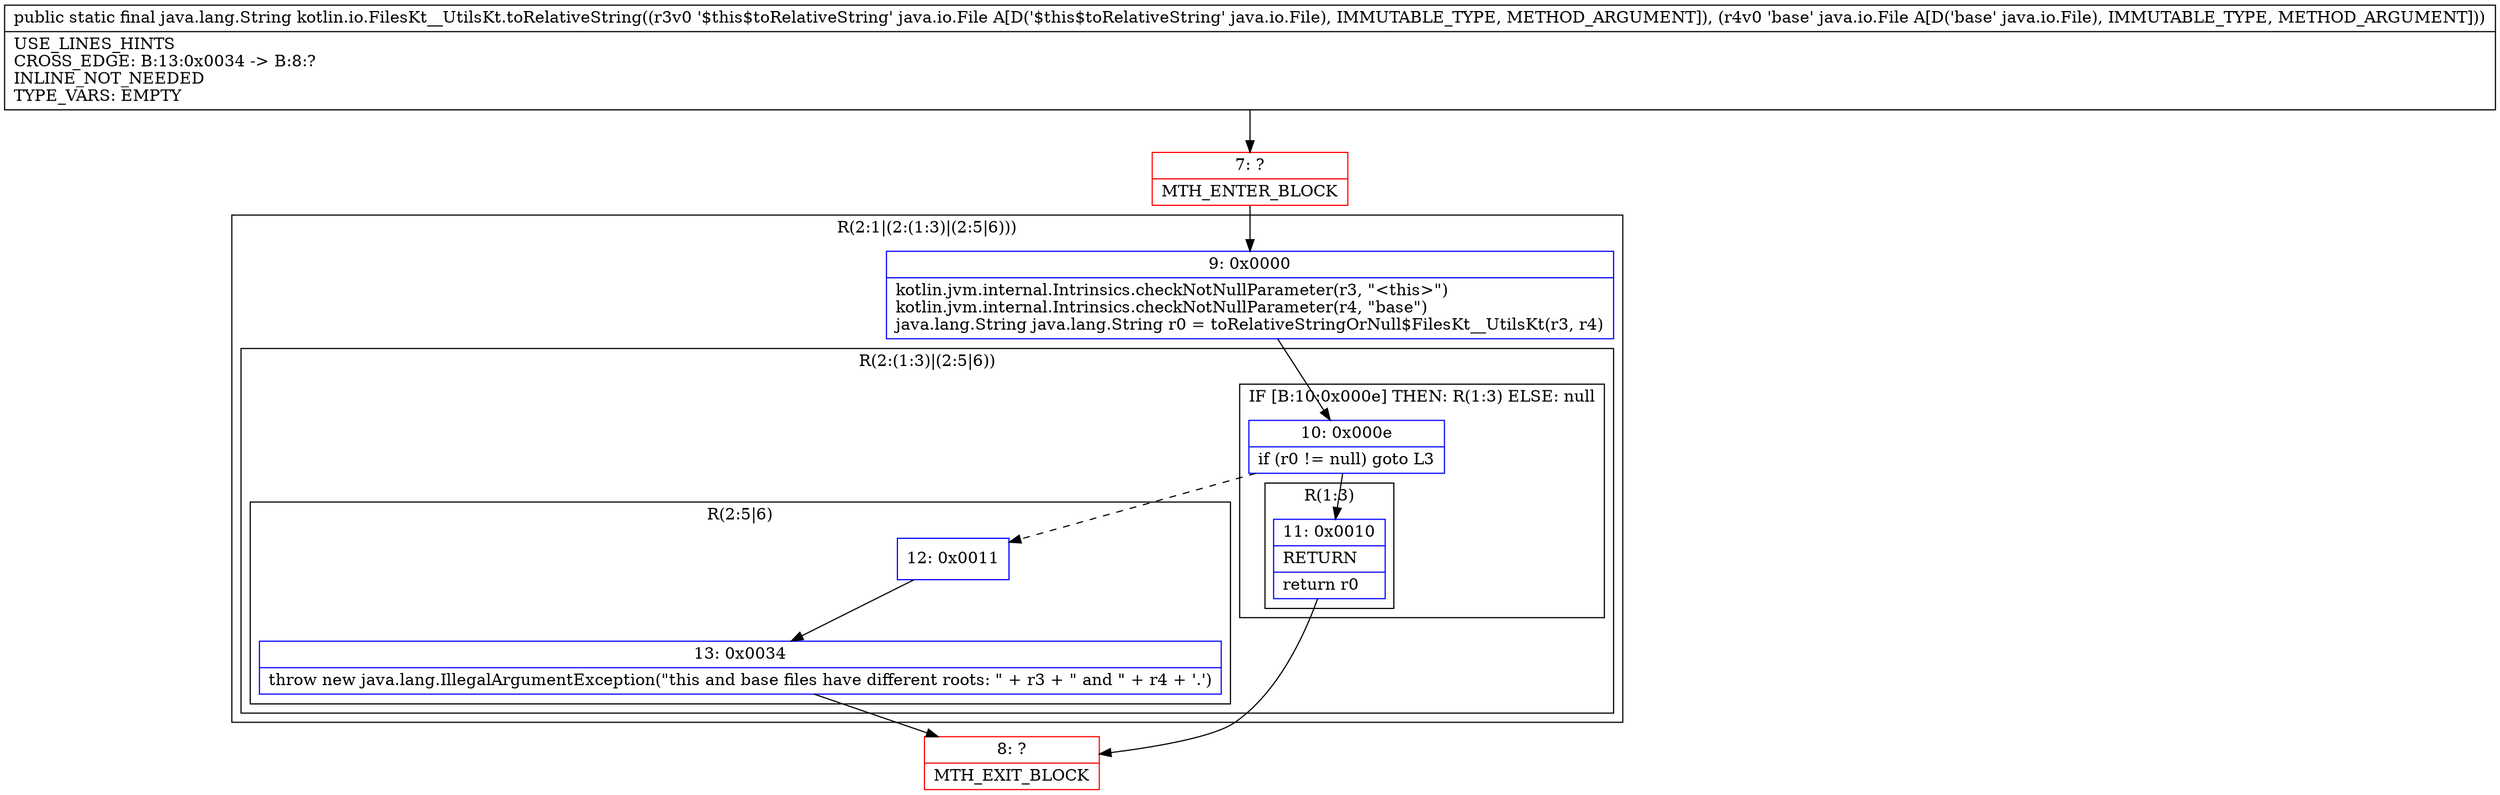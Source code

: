 digraph "CFG forkotlin.io.FilesKt__UtilsKt.toRelativeString(Ljava\/io\/File;Ljava\/io\/File;)Ljava\/lang\/String;" {
subgraph cluster_Region_1962706888 {
label = "R(2:1|(2:(1:3)|(2:5|6)))";
node [shape=record,color=blue];
Node_9 [shape=record,label="{9\:\ 0x0000|kotlin.jvm.internal.Intrinsics.checkNotNullParameter(r3, \"\<this\>\")\lkotlin.jvm.internal.Intrinsics.checkNotNullParameter(r4, \"base\")\ljava.lang.String java.lang.String r0 = toRelativeStringOrNull$FilesKt__UtilsKt(r3, r4)\l}"];
subgraph cluster_Region_478731770 {
label = "R(2:(1:3)|(2:5|6))";
node [shape=record,color=blue];
subgraph cluster_IfRegion_13575282 {
label = "IF [B:10:0x000e] THEN: R(1:3) ELSE: null";
node [shape=record,color=blue];
Node_10 [shape=record,label="{10\:\ 0x000e|if (r0 != null) goto L3\l}"];
subgraph cluster_Region_1550353753 {
label = "R(1:3)";
node [shape=record,color=blue];
Node_11 [shape=record,label="{11\:\ 0x0010|RETURN\l|return r0\l}"];
}
}
subgraph cluster_Region_871931572 {
label = "R(2:5|6)";
node [shape=record,color=blue];
Node_12 [shape=record,label="{12\:\ 0x0011}"];
Node_13 [shape=record,label="{13\:\ 0x0034|throw new java.lang.IllegalArgumentException(\"this and base files have different roots: \" + r3 + \" and \" + r4 + '.')\l}"];
}
}
}
Node_7 [shape=record,color=red,label="{7\:\ ?|MTH_ENTER_BLOCK\l}"];
Node_8 [shape=record,color=red,label="{8\:\ ?|MTH_EXIT_BLOCK\l}"];
MethodNode[shape=record,label="{public static final java.lang.String kotlin.io.FilesKt__UtilsKt.toRelativeString((r3v0 '$this$toRelativeString' java.io.File A[D('$this$toRelativeString' java.io.File), IMMUTABLE_TYPE, METHOD_ARGUMENT]), (r4v0 'base' java.io.File A[D('base' java.io.File), IMMUTABLE_TYPE, METHOD_ARGUMENT]))  | USE_LINES_HINTS\lCROSS_EDGE: B:13:0x0034 \-\> B:8:?\lINLINE_NOT_NEEDED\lTYPE_VARS: EMPTY\l}"];
MethodNode -> Node_7;Node_9 -> Node_10;
Node_10 -> Node_11;
Node_10 -> Node_12[style=dashed];
Node_11 -> Node_8;
Node_12 -> Node_13;
Node_13 -> Node_8;
Node_7 -> Node_9;
}

